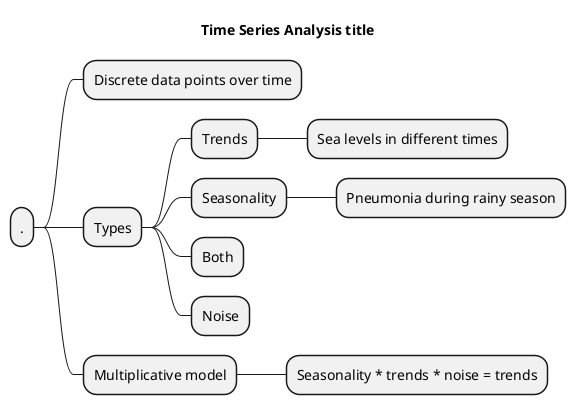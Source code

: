 @startmindmap
'https://plantuml.com/mindmap-diagram

title Time Series Analysis title

+ .
++ Discrete data points over time
++ Types
+++ Trends
++++ Sea levels in different times
+++ Seasonality
++++ Pneumonia during rainy season
+++ Both
+++ Noise
++ Multiplicative model
+++ Seasonality * trends * noise = trends






@endmindmap
